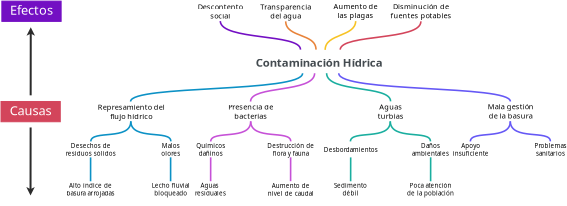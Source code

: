 <?xml version="1.0" encoding="UTF-8"?>
<dia:diagram xmlns:dia="http://www.lysator.liu.se/~alla/dia/">
  <dia:layer name="Fondo" visible="true" connectable="true" active="true">
    <dia:object type="Standard - Text" version="1" id="O0">
      <dia:attribute name="obj_pos">
        <dia:point val="40.988,20.661"/>
      </dia:attribute>
      <dia:attribute name="obj_bb">
        <dia:rectangle val="38.142,20.661;43.834,21.286"/>
      </dia:attribute>
      <dia:attribute name="text">
        <dia:composite type="text">
          <dia:attribute name="string">
            <dia:string>#Contaminación Hídrica#</dia:string>
          </dia:attribute>
          <dia:attribute name="font">
            <dia:font family="Tinos Nerd Font" style="80" name="Courier"/>
          </dia:attribute>
          <dia:attribute name="height">
            <dia:real val="0.706"/>
          </dia:attribute>
          <dia:attribute name="pos">
            <dia:point val="40.988,21.164"/>
          </dia:attribute>
          <dia:attribute name="color">
            <dia:color val="#444b50ff"/>
          </dia:attribute>
          <dia:attribute name="alignment">
            <dia:enum val="1"/>
          </dia:attribute>
        </dia:composite>
      </dia:attribute>
      <dia:attribute name="valign">
        <dia:enum val="0"/>
      </dia:attribute>
    </dia:object>
    <dia:object type="Standard - BezierLine" version="0" id="O1">
      <dia:attribute name="obj_pos">
        <dia:point val="39.993,20.416"/>
      </dia:attribute>
      <dia:attribute name="obj_bb">
        <dia:rectangle val="35.942,18.949;40.033,20.457"/>
      </dia:attribute>
      <dia:attribute name="bez_points">
        <dia:point val="39.993,20.416"/>
        <dia:point val="40.005,19.602"/>
        <dia:point val="36.022,19.971"/>
        <dia:point val="35.983,18.991"/>
      </dia:attribute>
      <dia:attribute name="corner_types">
        <dia:enum val="0"/>
        <dia:enum val="0"/>
      </dia:attribute>
      <dia:attribute name="line_color">
        <dia:color val="#730fc3ff"/>
      </dia:attribute>
      <dia:attribute name="line_width">
        <dia:real val="0.08"/>
      </dia:attribute>
    </dia:object>
    <dia:object type="Standard - BezierLine" version="0" id="O2">
      <dia:attribute name="obj_pos">
        <dia:point val="41.978,20.416"/>
      </dia:attribute>
      <dia:attribute name="obj_bb">
        <dia:rectangle val="41.935,18.963;46.053,20.459"/>
      </dia:attribute>
      <dia:attribute name="bez_points">
        <dia:point val="41.978,20.416"/>
        <dia:point val="42.029,19.614"/>
        <dia:point val="46.025,19.983"/>
        <dia:point val="46.013,19.003"/>
      </dia:attribute>
      <dia:attribute name="corner_types">
        <dia:enum val="0"/>
        <dia:enum val="0"/>
      </dia:attribute>
      <dia:attribute name="line_color">
        <dia:color val="#d3455bff"/>
      </dia:attribute>
      <dia:attribute name="line_width">
        <dia:real val="0.08"/>
      </dia:attribute>
    </dia:object>
    <dia:object type="Standard - BezierLine" version="0" id="O3">
      <dia:attribute name="obj_pos">
        <dia:point val="40.769,20.416"/>
      </dia:attribute>
      <dia:attribute name="obj_bb">
        <dia:rectangle val="39.214,18.963;40.809,20.456"/>
      </dia:attribute>
      <dia:attribute name="bez_points">
        <dia:point val="40.769,20.416"/>
        <dia:point val="40.769,19.589"/>
        <dia:point val="39.267,19.831"/>
        <dia:point val="39.254,19.003"/>
      </dia:attribute>
      <dia:attribute name="corner_types">
        <dia:enum val="0"/>
        <dia:enum val="0"/>
      </dia:attribute>
      <dia:attribute name="line_color">
        <dia:color val="#e8833aff"/>
      </dia:attribute>
      <dia:attribute name="line_width">
        <dia:real val="0.08"/>
      </dia:attribute>
    </dia:object>
    <dia:object type="Standard - Text" version="1" id="O4">
      <dia:attribute name="obj_pos">
        <dia:point val="35.983,18.011"/>
      </dia:attribute>
      <dia:attribute name="obj_bb">
        <dia:rectangle val="34.819,18.011;37.148,18.896"/>
      </dia:attribute>
      <dia:attribute name="text">
        <dia:composite type="text">
          <dia:attribute name="string">
            <dia:string>#Descontento
social#</dia:string>
          </dia:attribute>
          <dia:attribute name="font">
            <dia:font family="sans" style="0" name="Helvetica"/>
          </dia:attribute>
          <dia:attribute name="height">
            <dia:real val="0.459"/>
          </dia:attribute>
          <dia:attribute name="pos">
            <dia:point val="35.983,18.351"/>
          </dia:attribute>
          <dia:attribute name="color">
            <dia:color val="#000000ff"/>
          </dia:attribute>
          <dia:attribute name="alignment">
            <dia:enum val="1"/>
          </dia:attribute>
        </dia:composite>
      </dia:attribute>
      <dia:attribute name="valign">
        <dia:enum val="0"/>
      </dia:attribute>
    </dia:object>
    <dia:object type="Standard - BezierLine" version="0" id="O5">
      <dia:attribute name="obj_pos">
        <dia:point val="41.227,20.429"/>
      </dia:attribute>
      <dia:attribute name="obj_bb">
        <dia:rectangle val="41.187,18.949;42.796,20.469"/>
      </dia:attribute>
      <dia:attribute name="bez_points">
        <dia:point val="41.227,20.429"/>
        <dia:point val="41.227,19.602"/>
        <dia:point val="42.729,19.792"/>
        <dia:point val="42.754,18.991"/>
      </dia:attribute>
      <dia:attribute name="corner_types">
        <dia:enum val="0"/>
        <dia:enum val="0"/>
      </dia:attribute>
      <dia:attribute name="line_color">
        <dia:color val="#f7c325ff"/>
      </dia:attribute>
      <dia:attribute name="line_width">
        <dia:real val="0.08"/>
      </dia:attribute>
    </dia:object>
    <dia:object type="Standard - Text" version="1" id="O6">
      <dia:attribute name="obj_pos">
        <dia:point val="39.254,18.011"/>
      </dia:attribute>
      <dia:attribute name="obj_bb">
        <dia:rectangle val="37.976,18.011;40.533,18.896"/>
      </dia:attribute>
      <dia:attribute name="text">
        <dia:composite type="text">
          <dia:attribute name="string">
            <dia:string>#Transparencia
del agua#</dia:string>
          </dia:attribute>
          <dia:attribute name="font">
            <dia:font family="sans" style="0" name="Helvetica"/>
          </dia:attribute>
          <dia:attribute name="height">
            <dia:real val="0.459"/>
          </dia:attribute>
          <dia:attribute name="pos">
            <dia:point val="39.254,18.351"/>
          </dia:attribute>
          <dia:attribute name="color">
            <dia:color val="#000000ff"/>
          </dia:attribute>
          <dia:attribute name="alignment">
            <dia:enum val="1"/>
          </dia:attribute>
        </dia:composite>
      </dia:attribute>
      <dia:attribute name="valign">
        <dia:enum val="0"/>
      </dia:attribute>
    </dia:object>
    <dia:object type="Standard - Text" version="1" id="O7">
      <dia:attribute name="obj_pos">
        <dia:point val="42.742,17.985"/>
      </dia:attribute>
      <dia:attribute name="obj_bb">
        <dia:rectangle val="41.62,17.985;43.863,18.871"/>
      </dia:attribute>
      <dia:attribute name="text">
        <dia:composite type="text">
          <dia:attribute name="string">
            <dia:string>#Aumento de
las plagas#</dia:string>
          </dia:attribute>
          <dia:attribute name="font">
            <dia:font family="sans" style="0" name="Helvetica"/>
          </dia:attribute>
          <dia:attribute name="height">
            <dia:real val="0.459"/>
          </dia:attribute>
          <dia:attribute name="pos">
            <dia:point val="42.742,18.326"/>
          </dia:attribute>
          <dia:attribute name="color">
            <dia:color val="#000000ff"/>
          </dia:attribute>
          <dia:attribute name="alignment">
            <dia:enum val="1"/>
          </dia:attribute>
        </dia:composite>
      </dia:attribute>
      <dia:attribute name="valign">
        <dia:enum val="0"/>
      </dia:attribute>
    </dia:object>
    <dia:object type="Standard - Text" version="1" id="O8">
      <dia:attribute name="obj_pos">
        <dia:point val="46.013,17.998"/>
      </dia:attribute>
      <dia:attribute name="obj_bb">
        <dia:rectangle val="44.475,17.998;47.55,18.884"/>
      </dia:attribute>
      <dia:attribute name="text">
        <dia:composite type="text">
          <dia:attribute name="string">
            <dia:string>#Disminución de
fuentes potables#</dia:string>
          </dia:attribute>
          <dia:attribute name="font">
            <dia:font family="sans" style="0" name="Helvetica"/>
          </dia:attribute>
          <dia:attribute name="height">
            <dia:real val="0.459"/>
          </dia:attribute>
          <dia:attribute name="pos">
            <dia:point val="46.013,18.338"/>
          </dia:attribute>
          <dia:attribute name="color">
            <dia:color val="#000000ff"/>
          </dia:attribute>
          <dia:attribute name="alignment">
            <dia:enum val="1"/>
          </dia:attribute>
        </dia:composite>
      </dia:attribute>
      <dia:attribute name="valign">
        <dia:enum val="0"/>
      </dia:attribute>
    </dia:object>
    <dia:object type="Standard - BezierLine" version="0" id="O9">
      <dia:attribute name="obj_pos">
        <dia:point val="37.498,23.01"/>
      </dia:attribute>
      <dia:attribute name="obj_bb">
        <dia:rectangle val="37.457,21.558;40.742,23.05"/>
      </dia:attribute>
      <dia:attribute name="bez_points">
        <dia:point val="37.498,23.01"/>
        <dia:point val="37.499,22.193"/>
        <dia:point val="40.681,22.593"/>
        <dia:point val="40.701,21.599"/>
      </dia:attribute>
      <dia:attribute name="corner_types">
        <dia:enum val="0"/>
        <dia:enum val="0"/>
      </dia:attribute>
      <dia:attribute name="line_color">
        <dia:color val="#c651d7ff"/>
      </dia:attribute>
      <dia:attribute name="line_width">
        <dia:real val="0.08"/>
      </dia:attribute>
    </dia:object>
    <dia:object type="Standard - Text" version="1" id="O10">
      <dia:attribute name="obj_pos">
        <dia:point val="37.511,23.019"/>
      </dia:attribute>
      <dia:attribute name="obj_bb">
        <dia:rectangle val="36.343,23.019;38.679,23.904"/>
      </dia:attribute>
      <dia:attribute name="text">
        <dia:composite type="text">
          <dia:attribute name="string">
            <dia:string>#Presencia de
bacterias#</dia:string>
          </dia:attribute>
          <dia:attribute name="font">
            <dia:font family="sans" style="0" name="Helvetica"/>
          </dia:attribute>
          <dia:attribute name="height">
            <dia:real val="0.459"/>
          </dia:attribute>
          <dia:attribute name="pos">
            <dia:point val="37.511,23.359"/>
          </dia:attribute>
          <dia:attribute name="color">
            <dia:color val="#000000ff"/>
          </dia:attribute>
          <dia:attribute name="alignment">
            <dia:enum val="1"/>
          </dia:attribute>
        </dia:composite>
      </dia:attribute>
      <dia:attribute name="valign">
        <dia:enum val="0"/>
      </dia:attribute>
    </dia:object>
    <dia:object type="Standard - BezierLine" version="0" id="O11">
      <dia:attribute name="obj_pos">
        <dia:point val="35.505,25.008"/>
      </dia:attribute>
      <dia:attribute name="obj_bb">
        <dia:rectangle val="35.464,23.963;37.543,25.049"/>
      </dia:attribute>
      <dia:attribute name="bez_points">
        <dia:point val="35.505,25.008"/>
        <dia:point val="35.517,24.41"/>
        <dia:point val="37.516,24.993"/>
        <dia:point val="37.503,24.003"/>
      </dia:attribute>
      <dia:attribute name="corner_types">
        <dia:enum val="0"/>
        <dia:enum val="0"/>
      </dia:attribute>
      <dia:attribute name="line_color">
        <dia:color val="#c651d7ff"/>
      </dia:attribute>
      <dia:attribute name="line_width">
        <dia:real val="0.08"/>
      </dia:attribute>
    </dia:object>
    <dia:object type="Standard - BezierLine" version="0" id="O12">
      <dia:attribute name="obj_pos">
        <dia:point val="39.505,25.003"/>
      </dia:attribute>
      <dia:attribute name="obj_bb">
        <dia:rectangle val="37.462,23.962;39.546,25.044"/>
      </dia:attribute>
      <dia:attribute name="bez_points">
        <dia:point val="39.505,25.003"/>
        <dia:point val="39.518,24.404"/>
        <dia:point val="37.516,24.992"/>
        <dia:point val="37.503,24.003"/>
      </dia:attribute>
      <dia:attribute name="corner_types">
        <dia:enum val="0"/>
        <dia:enum val="0"/>
      </dia:attribute>
      <dia:attribute name="line_color">
        <dia:color val="#c651d7ff"/>
      </dia:attribute>
      <dia:attribute name="line_width">
        <dia:real val="0.08"/>
      </dia:attribute>
    </dia:object>
    <dia:object type="Standard - BezierLine" version="0" id="O13">
      <dia:attribute name="obj_pos">
        <dia:point val="44.498,23.001"/>
      </dia:attribute>
      <dia:attribute name="obj_bb">
        <dia:rectangle val="41.259,21.554;44.538,23.041"/>
      </dia:attribute>
      <dia:attribute name="bez_points">
        <dia:point val="44.498,23.001"/>
        <dia:point val="44.498,22.174"/>
        <dia:point val="41.304,22.595"/>
        <dia:point val="41.299,21.594"/>
      </dia:attribute>
      <dia:attribute name="corner_types">
        <dia:enum val="0"/>
        <dia:enum val="0"/>
      </dia:attribute>
      <dia:attribute name="line_color">
        <dia:color val="#1aae9fff"/>
      </dia:attribute>
      <dia:attribute name="line_width">
        <dia:real val="0.08"/>
      </dia:attribute>
    </dia:object>
    <dia:object type="Standard - Text" version="1" id="O14">
      <dia:attribute name="obj_pos">
        <dia:point val="44.501,23.019"/>
      </dia:attribute>
      <dia:attribute name="obj_bb">
        <dia:rectangle val="43.862,23.019;45.14,23.904"/>
      </dia:attribute>
      <dia:attribute name="text">
        <dia:composite type="text">
          <dia:attribute name="string">
            <dia:string>#Aguas
turbias#</dia:string>
          </dia:attribute>
          <dia:attribute name="font">
            <dia:font family="sans" style="0" name="Helvetica"/>
          </dia:attribute>
          <dia:attribute name="height">
            <dia:real val="0.459"/>
          </dia:attribute>
          <dia:attribute name="pos">
            <dia:point val="44.501,23.359"/>
          </dia:attribute>
          <dia:attribute name="color">
            <dia:color val="#000000ff"/>
          </dia:attribute>
          <dia:attribute name="alignment">
            <dia:enum val="1"/>
          </dia:attribute>
        </dia:composite>
      </dia:attribute>
      <dia:attribute name="valign">
        <dia:enum val="0"/>
      </dia:attribute>
    </dia:object>
    <dia:object type="Standard - BezierLine" version="0" id="O15">
      <dia:attribute name="obj_pos">
        <dia:point val="42.49,25.006"/>
      </dia:attribute>
      <dia:attribute name="obj_bb">
        <dia:rectangle val="42.449,23.964;44.523,25.047"/>
      </dia:attribute>
      <dia:attribute name="bez_points">
        <dia:point val="42.49,25.006"/>
        <dia:point val="42.502,24.408"/>
        <dia:point val="44.496,24.994"/>
        <dia:point val="44.483,24.004"/>
      </dia:attribute>
      <dia:attribute name="corner_types">
        <dia:enum val="0"/>
        <dia:enum val="0"/>
      </dia:attribute>
      <dia:attribute name="line_color">
        <dia:color val="#1aae9fff"/>
      </dia:attribute>
      <dia:attribute name="line_width">
        <dia:real val="0.08"/>
      </dia:attribute>
    </dia:object>
    <dia:object type="Standard - BezierLine" version="0" id="O16">
      <dia:attribute name="obj_pos">
        <dia:point val="46.49,25.003"/>
      </dia:attribute>
      <dia:attribute name="obj_bb">
        <dia:rectangle val="44.443,23.963;46.531,25.044"/>
      </dia:attribute>
      <dia:attribute name="bez_points">
        <dia:point val="46.49,25.003"/>
        <dia:point val="46.503,24.405"/>
        <dia:point val="44.496,24.992"/>
        <dia:point val="44.483,24.003"/>
      </dia:attribute>
      <dia:attribute name="corner_types">
        <dia:enum val="0"/>
        <dia:enum val="0"/>
      </dia:attribute>
      <dia:attribute name="line_color">
        <dia:color val="#1aae9fff"/>
      </dia:attribute>
      <dia:attribute name="line_width">
        <dia:real val="0.08"/>
      </dia:attribute>
    </dia:object>
    <dia:object type="Standard - BezierLine" version="0" id="O17">
      <dia:attribute name="obj_pos">
        <dia:point val="31.499,23.01"/>
      </dia:attribute>
      <dia:attribute name="obj_bb">
        <dia:rectangle val="31.459,21.559;40.138,23.05"/>
      </dia:attribute>
      <dia:attribute name="bez_points">
        <dia:point val="31.499,23.01"/>
        <dia:point val="31.499,22.17"/>
        <dia:point val="40.098,22.579"/>
        <dia:point val="40.098,21.599"/>
      </dia:attribute>
      <dia:attribute name="corner_types">
        <dia:enum val="0"/>
        <dia:enum val="0"/>
      </dia:attribute>
      <dia:attribute name="line_color">
        <dia:color val="#0c91c5ff"/>
      </dia:attribute>
      <dia:attribute name="line_width">
        <dia:real val="0.08"/>
      </dia:attribute>
    </dia:object>
    <dia:object type="Standard - BezierLine" version="0" id="O18">
      <dia:attribute name="obj_pos">
        <dia:point val="50.487,23.008"/>
      </dia:attribute>
      <dia:attribute name="obj_bb">
        <dia:rectangle val="41.867,21.559;50.527,23.048"/>
      </dia:attribute>
      <dia:attribute name="bez_points">
        <dia:point val="50.487,23.008"/>
        <dia:point val="50.487,22.168"/>
        <dia:point val="41.907,22.579"/>
        <dia:point val="41.907,21.599"/>
      </dia:attribute>
      <dia:attribute name="corner_types">
        <dia:enum val="0"/>
        <dia:enum val="0"/>
      </dia:attribute>
      <dia:attribute name="line_color">
        <dia:color val="#6558f5ff"/>
      </dia:attribute>
      <dia:attribute name="line_width">
        <dia:real val="0.08"/>
      </dia:attribute>
    </dia:object>
    <dia:object type="Standard - Text" version="1" id="O19">
      <dia:attribute name="obj_pos">
        <dia:point val="31.529,23.033"/>
      </dia:attribute>
      <dia:attribute name="obj_bb">
        <dia:rectangle val="29.807,23.033;33.252,23.919"/>
      </dia:attribute>
      <dia:attribute name="text">
        <dia:composite type="text">
          <dia:attribute name="string">
            <dia:string>#Represamiento del
flujo hídrico#</dia:string>
          </dia:attribute>
          <dia:attribute name="font">
            <dia:font family="sans" style="0" name="Helvetica"/>
          </dia:attribute>
          <dia:attribute name="height">
            <dia:real val="0.459"/>
          </dia:attribute>
          <dia:attribute name="pos">
            <dia:point val="31.529,23.374"/>
          </dia:attribute>
          <dia:attribute name="color">
            <dia:color val="#000000ff"/>
          </dia:attribute>
          <dia:attribute name="alignment">
            <dia:enum val="1"/>
          </dia:attribute>
        </dia:composite>
      </dia:attribute>
      <dia:attribute name="valign">
        <dia:enum val="0"/>
      </dia:attribute>
    </dia:object>
    <dia:object type="Standard - Text" version="1" id="O20">
      <dia:attribute name="obj_pos">
        <dia:point val="50.503,23.005"/>
      </dia:attribute>
      <dia:attribute name="obj_bb">
        <dia:rectangle val="49.334,23.005;51.672,23.891"/>
      </dia:attribute>
      <dia:attribute name="text">
        <dia:composite type="text">
          <dia:attribute name="string">
            <dia:string>#Mala gestión
de la basura#</dia:string>
          </dia:attribute>
          <dia:attribute name="font">
            <dia:font family="sans" style="0" name="Helvetica"/>
          </dia:attribute>
          <dia:attribute name="height">
            <dia:real val="0.459"/>
          </dia:attribute>
          <dia:attribute name="pos">
            <dia:point val="50.503,23.346"/>
          </dia:attribute>
          <dia:attribute name="color">
            <dia:color val="#000000ff"/>
          </dia:attribute>
          <dia:attribute name="alignment">
            <dia:enum val="1"/>
          </dia:attribute>
        </dia:composite>
      </dia:attribute>
      <dia:attribute name="valign">
        <dia:enum val="0"/>
      </dia:attribute>
    </dia:object>
    <dia:object type="Standard - BezierLine" version="0" id="O21">
      <dia:attribute name="obj_pos">
        <dia:point val="29.51,25.006"/>
      </dia:attribute>
      <dia:attribute name="obj_bb">
        <dia:rectangle val="29.469,23.961;31.548,25.047"/>
      </dia:attribute>
      <dia:attribute name="bez_points">
        <dia:point val="29.51,25.006"/>
        <dia:point val="29.522,24.408"/>
        <dia:point val="31.521,24.991"/>
        <dia:point val="31.508,24.002"/>
      </dia:attribute>
      <dia:attribute name="corner_types">
        <dia:enum val="0"/>
        <dia:enum val="0"/>
      </dia:attribute>
      <dia:attribute name="line_color">
        <dia:color val="#0c91c5ff"/>
      </dia:attribute>
      <dia:attribute name="line_width">
        <dia:real val="0.08"/>
      </dia:attribute>
    </dia:object>
    <dia:object type="Standard - BezierLine" version="0" id="O22">
      <dia:attribute name="obj_pos">
        <dia:point val="33.51,25.001"/>
      </dia:attribute>
      <dia:attribute name="obj_bb">
        <dia:rectangle val="31.468,23.96;33.551,25.041"/>
      </dia:attribute>
      <dia:attribute name="bez_points">
        <dia:point val="33.51,25.001"/>
        <dia:point val="33.523,24.403"/>
        <dia:point val="31.521,24.99"/>
        <dia:point val="31.508,24.0"/>
      </dia:attribute>
      <dia:attribute name="corner_types">
        <dia:enum val="0"/>
        <dia:enum val="0"/>
      </dia:attribute>
      <dia:attribute name="line_color">
        <dia:color val="#0c91c5ff"/>
      </dia:attribute>
      <dia:attribute name="line_width">
        <dia:real val="0.08"/>
      </dia:attribute>
    </dia:object>
    <dia:object type="Standard - BezierLine" version="0" id="O23">
      <dia:attribute name="obj_pos">
        <dia:point val="48.486,25.006"/>
      </dia:attribute>
      <dia:attribute name="obj_bb">
        <dia:rectangle val="48.445,23.962;50.525,25.047"/>
      </dia:attribute>
      <dia:attribute name="bez_points">
        <dia:point val="48.486,25.006"/>
        <dia:point val="48.499,24.408"/>
        <dia:point val="50.497,24.992"/>
        <dia:point val="50.484,24.002"/>
      </dia:attribute>
      <dia:attribute name="corner_types">
        <dia:enum val="0"/>
        <dia:enum val="0"/>
      </dia:attribute>
      <dia:attribute name="line_color">
        <dia:color val="#6558f5ff"/>
      </dia:attribute>
      <dia:attribute name="line_width">
        <dia:real val="0.08"/>
      </dia:attribute>
    </dia:object>
    <dia:object type="Standard - BezierLine" version="0" id="O24">
      <dia:attribute name="obj_pos">
        <dia:point val="52.486,25.001"/>
      </dia:attribute>
      <dia:attribute name="obj_bb">
        <dia:rectangle val="50.444,23.961;52.527,25.042"/>
      </dia:attribute>
      <dia:attribute name="bez_points">
        <dia:point val="52.486,25.001"/>
        <dia:point val="52.499,24.403"/>
        <dia:point val="50.497,24.991"/>
        <dia:point val="50.484,24.001"/>
      </dia:attribute>
      <dia:attribute name="corner_types">
        <dia:enum val="0"/>
        <dia:enum val="0"/>
      </dia:attribute>
      <dia:attribute name="line_color">
        <dia:color val="#6558f5ff"/>
      </dia:attribute>
      <dia:attribute name="line_width">
        <dia:real val="0.08"/>
      </dia:attribute>
    </dia:object>
    <dia:object type="Standard - Text" version="1" id="O25">
      <dia:attribute name="obj_pos">
        <dia:point val="29.503,24.999"/>
      </dia:attribute>
      <dia:attribute name="obj_bb">
        <dia:rectangle val="28.265,24.999;30.742,25.749"/>
      </dia:attribute>
      <dia:attribute name="text">
        <dia:composite type="text">
          <dia:attribute name="string">
            <dia:string>#Desechos de
residuos sólidos#</dia:string>
          </dia:attribute>
          <dia:attribute name="font">
            <dia:font family="sans" style="0" name="Helvetica"/>
          </dia:attribute>
          <dia:attribute name="height">
            <dia:real val="0.388"/>
          </dia:attribute>
          <dia:attribute name="pos">
            <dia:point val="29.503,25.288"/>
          </dia:attribute>
          <dia:attribute name="color">
            <dia:color val="#000000ff"/>
          </dia:attribute>
          <dia:attribute name="alignment">
            <dia:enum val="1"/>
          </dia:attribute>
        </dia:composite>
      </dia:attribute>
      <dia:attribute name="valign">
        <dia:enum val="0"/>
      </dia:attribute>
    </dia:object>
    <dia:object type="Standard - Text" version="1" id="O26">
      <dia:attribute name="obj_pos">
        <dia:point val="33.502,24.999"/>
      </dia:attribute>
      <dia:attribute name="obj_bb">
        <dia:rectangle val="33.032,24.999;33.972,25.749"/>
      </dia:attribute>
      <dia:attribute name="text">
        <dia:composite type="text">
          <dia:attribute name="string">
            <dia:string>#Malos
olores#</dia:string>
          </dia:attribute>
          <dia:attribute name="font">
            <dia:font family="sans" style="0" name="Helvetica"/>
          </dia:attribute>
          <dia:attribute name="height">
            <dia:real val="0.388"/>
          </dia:attribute>
          <dia:attribute name="pos">
            <dia:point val="33.502,25.288"/>
          </dia:attribute>
          <dia:attribute name="color">
            <dia:color val="#000000ff"/>
          </dia:attribute>
          <dia:attribute name="alignment">
            <dia:enum val="1"/>
          </dia:attribute>
        </dia:composite>
      </dia:attribute>
      <dia:attribute name="valign">
        <dia:enum val="0"/>
      </dia:attribute>
    </dia:object>
    <dia:object type="Standard - Text" version="1" id="O27">
      <dia:attribute name="obj_pos">
        <dia:point val="35.502,24.999"/>
      </dia:attribute>
      <dia:attribute name="obj_bb">
        <dia:rectangle val="34.783,24.999;36.221,25.748"/>
      </dia:attribute>
      <dia:attribute name="text">
        <dia:composite type="text">
          <dia:attribute name="string">
            <dia:string>#Químicos
dañinos#</dia:string>
          </dia:attribute>
          <dia:attribute name="font">
            <dia:font family="sans" style="0" name="Helvetica"/>
          </dia:attribute>
          <dia:attribute name="height">
            <dia:real val="0.388"/>
          </dia:attribute>
          <dia:attribute name="pos">
            <dia:point val="35.502,25.287"/>
          </dia:attribute>
          <dia:attribute name="color">
            <dia:color val="#000000ff"/>
          </dia:attribute>
          <dia:attribute name="alignment">
            <dia:enum val="1"/>
          </dia:attribute>
        </dia:composite>
      </dia:attribute>
      <dia:attribute name="valign">
        <dia:enum val="0"/>
      </dia:attribute>
    </dia:object>
    <dia:object type="Standard - Text" version="1" id="O28">
      <dia:attribute name="obj_pos">
        <dia:point val="39.505,24.999"/>
      </dia:attribute>
      <dia:attribute name="obj_bb">
        <dia:rectangle val="38.336,24.999;40.675,25.748"/>
      </dia:attribute>
      <dia:attribute name="text">
        <dia:composite type="text">
          <dia:attribute name="string">
            <dia:string>#Destrucción de
flora y fauna#</dia:string>
          </dia:attribute>
          <dia:attribute name="font">
            <dia:font family="sans" style="0" name="Helvetica"/>
          </dia:attribute>
          <dia:attribute name="height">
            <dia:real val="0.388"/>
          </dia:attribute>
          <dia:attribute name="pos">
            <dia:point val="39.505,25.287"/>
          </dia:attribute>
          <dia:attribute name="color">
            <dia:color val="#000000ff"/>
          </dia:attribute>
          <dia:attribute name="alignment">
            <dia:enum val="1"/>
          </dia:attribute>
        </dia:composite>
      </dia:attribute>
      <dia:attribute name="valign">
        <dia:enum val="0"/>
      </dia:attribute>
    </dia:object>
    <dia:object type="Standard - Text" version="1" id="O29">
      <dia:attribute name="obj_pos">
        <dia:point val="42.506,25.207"/>
      </dia:attribute>
      <dia:attribute name="obj_bb">
        <dia:rectangle val="41.137,25.207;43.875,25.568"/>
      </dia:attribute>
      <dia:attribute name="text">
        <dia:composite type="text">
          <dia:attribute name="string">
            <dia:string>#Desbordamientos#</dia:string>
          </dia:attribute>
          <dia:attribute name="font">
            <dia:font family="sans" style="0" name="Helvetica"/>
          </dia:attribute>
          <dia:attribute name="height">
            <dia:real val="0.388"/>
          </dia:attribute>
          <dia:attribute name="pos">
            <dia:point val="42.506,25.495"/>
          </dia:attribute>
          <dia:attribute name="color">
            <dia:color val="#000000ff"/>
          </dia:attribute>
          <dia:attribute name="alignment">
            <dia:enum val="1"/>
          </dia:attribute>
        </dia:composite>
      </dia:attribute>
      <dia:attribute name="valign">
        <dia:enum val="0"/>
      </dia:attribute>
    </dia:object>
    <dia:object type="Standard - Text" version="1" id="O30">
      <dia:attribute name="obj_pos">
        <dia:point val="46.498,25"/>
      </dia:attribute>
      <dia:attribute name="obj_bb">
        <dia:rectangle val="45.54,25;47.455,25.749"/>
      </dia:attribute>
      <dia:attribute name="text">
        <dia:composite type="text">
          <dia:attribute name="string">
            <dia:string>#Daños
ambientales#</dia:string>
          </dia:attribute>
          <dia:attribute name="font">
            <dia:font family="sans" style="0" name="Helvetica"/>
          </dia:attribute>
          <dia:attribute name="height">
            <dia:real val="0.388"/>
          </dia:attribute>
          <dia:attribute name="pos">
            <dia:point val="46.498,25.288"/>
          </dia:attribute>
          <dia:attribute name="color">
            <dia:color val="#000000ff"/>
          </dia:attribute>
          <dia:attribute name="alignment">
            <dia:enum val="1"/>
          </dia:attribute>
        </dia:composite>
      </dia:attribute>
      <dia:attribute name="valign">
        <dia:enum val="0"/>
      </dia:attribute>
    </dia:object>
    <dia:object type="Standard - Text" version="1" id="O31">
      <dia:attribute name="obj_pos">
        <dia:point val="48.502,25.001"/>
      </dia:attribute>
      <dia:attribute name="obj_bb">
        <dia:rectangle val="47.605,25.001;49.4,25.75"/>
      </dia:attribute>
      <dia:attribute name="text">
        <dia:composite type="text">
          <dia:attribute name="string">
            <dia:string>#Apoyo
insuficiente#</dia:string>
          </dia:attribute>
          <dia:attribute name="font">
            <dia:font family="sans" style="0" name="Helvetica"/>
          </dia:attribute>
          <dia:attribute name="height">
            <dia:real val="0.388"/>
          </dia:attribute>
          <dia:attribute name="pos">
            <dia:point val="48.502,25.289"/>
          </dia:attribute>
          <dia:attribute name="color">
            <dia:color val="#000000ff"/>
          </dia:attribute>
          <dia:attribute name="alignment">
            <dia:enum val="1"/>
          </dia:attribute>
        </dia:composite>
      </dia:attribute>
      <dia:attribute name="valign">
        <dia:enum val="0"/>
      </dia:attribute>
    </dia:object>
    <dia:object type="Standard - Text" version="1" id="O32">
      <dia:attribute name="obj_pos">
        <dia:point val="52.499,24.997"/>
      </dia:attribute>
      <dia:attribute name="obj_bb">
        <dia:rectangle val="51.689,24.997;53.31,25.746"/>
      </dia:attribute>
      <dia:attribute name="text">
        <dia:composite type="text">
          <dia:attribute name="string">
            <dia:string>#Problemas
sanitarios#</dia:string>
          </dia:attribute>
          <dia:attribute name="font">
            <dia:font family="sans" style="0" name="Helvetica"/>
          </dia:attribute>
          <dia:attribute name="height">
            <dia:real val="0.388"/>
          </dia:attribute>
          <dia:attribute name="pos">
            <dia:point val="52.499,25.285"/>
          </dia:attribute>
          <dia:attribute name="color">
            <dia:color val="#000000ff"/>
          </dia:attribute>
          <dia:attribute name="alignment">
            <dia:enum val="1"/>
          </dia:attribute>
        </dia:composite>
      </dia:attribute>
      <dia:attribute name="valign">
        <dia:enum val="0"/>
      </dia:attribute>
    </dia:object>
    <dia:object type="Standard - Line" version="0" id="O33">
      <dia:attribute name="obj_pos">
        <dia:point val="29.499,25.804"/>
      </dia:attribute>
      <dia:attribute name="obj_bb">
        <dia:rectangle val="29.458,25.764;29.54,27.039"/>
      </dia:attribute>
      <dia:attribute name="conn_endpoints">
        <dia:point val="29.499,25.804"/>
        <dia:point val="29.498,26.998"/>
      </dia:attribute>
      <dia:attribute name="numcp">
        <dia:int val="1"/>
      </dia:attribute>
      <dia:attribute name="line_color">
        <dia:color val="#0c91c5ff"/>
      </dia:attribute>
      <dia:attribute name="line_width">
        <dia:real val="0.08"/>
      </dia:attribute>
    </dia:object>
    <dia:object type="Standard - Line" version="0" id="O34">
      <dia:attribute name="obj_pos">
        <dia:point val="33.5,25.802"/>
      </dia:attribute>
      <dia:attribute name="obj_bb">
        <dia:rectangle val="33.459,25.762;33.54,27.037"/>
      </dia:attribute>
      <dia:attribute name="conn_endpoints">
        <dia:point val="33.5,25.802"/>
        <dia:point val="33.499,26.997"/>
      </dia:attribute>
      <dia:attribute name="numcp">
        <dia:int val="1"/>
      </dia:attribute>
      <dia:attribute name="line_color">
        <dia:color val="#0c91c5ff"/>
      </dia:attribute>
      <dia:attribute name="line_width">
        <dia:real val="0.08"/>
      </dia:attribute>
    </dia:object>
    <dia:object type="Standard - Line" version="0" id="O35">
      <dia:attribute name="obj_pos">
        <dia:point val="35.503,25.8"/>
      </dia:attribute>
      <dia:attribute name="obj_bb">
        <dia:rectangle val="35.461,25.76;35.543,27.035"/>
      </dia:attribute>
      <dia:attribute name="conn_endpoints">
        <dia:point val="35.503,25.8"/>
        <dia:point val="35.501,26.995"/>
      </dia:attribute>
      <dia:attribute name="numcp">
        <dia:int val="1"/>
      </dia:attribute>
      <dia:attribute name="line_color">
        <dia:color val="#c651d7ff"/>
      </dia:attribute>
      <dia:attribute name="line_width">
        <dia:real val="0.08"/>
      </dia:attribute>
    </dia:object>
    <dia:object type="Standard - Line" version="0" id="O36">
      <dia:attribute name="obj_pos">
        <dia:point val="39.501,25.8"/>
      </dia:attribute>
      <dia:attribute name="obj_bb">
        <dia:rectangle val="39.459,25.76;39.541,27.035"/>
      </dia:attribute>
      <dia:attribute name="conn_endpoints">
        <dia:point val="39.501,25.8"/>
        <dia:point val="39.499,26.995"/>
      </dia:attribute>
      <dia:attribute name="numcp">
        <dia:int val="1"/>
      </dia:attribute>
      <dia:attribute name="line_color">
        <dia:color val="#c651d7ff"/>
      </dia:attribute>
      <dia:attribute name="line_width">
        <dia:real val="0.08"/>
      </dia:attribute>
    </dia:object>
    <dia:object type="Standard - Line" version="0" id="O37">
      <dia:attribute name="obj_pos">
        <dia:point val="42.503,25.805"/>
      </dia:attribute>
      <dia:attribute name="obj_bb">
        <dia:rectangle val="42.461,25.765;42.543,27.04"/>
      </dia:attribute>
      <dia:attribute name="conn_endpoints">
        <dia:point val="42.503,25.805"/>
        <dia:point val="42.501,26.999"/>
      </dia:attribute>
      <dia:attribute name="numcp">
        <dia:int val="1"/>
      </dia:attribute>
      <dia:attribute name="line_color">
        <dia:color val="#1aae9fff"/>
      </dia:attribute>
      <dia:attribute name="line_width">
        <dia:real val="0.08"/>
      </dia:attribute>
    </dia:object>
    <dia:object type="Standard - Line" version="0" id="O38">
      <dia:attribute name="obj_pos">
        <dia:point val="46.502,25.802"/>
      </dia:attribute>
      <dia:attribute name="obj_bb">
        <dia:rectangle val="46.46,25.762;46.542,27.037"/>
      </dia:attribute>
      <dia:attribute name="conn_endpoints">
        <dia:point val="46.502,25.802"/>
        <dia:point val="46.5,26.997"/>
      </dia:attribute>
      <dia:attribute name="numcp">
        <dia:int val="1"/>
      </dia:attribute>
      <dia:attribute name="line_color">
        <dia:color val="#1aae9fff"/>
      </dia:attribute>
      <dia:attribute name="line_width">
        <dia:real val="0.08"/>
      </dia:attribute>
    </dia:object>
    <dia:object type="Standard - Text" version="1" id="O39">
      <dia:attribute name="obj_pos">
        <dia:point val="29.498,26.995"/>
      </dia:attribute>
      <dia:attribute name="obj_bb">
        <dia:rectangle val="28.192,26.995;30.803,27.744"/>
      </dia:attribute>
      <dia:attribute name="text">
        <dia:composite type="text">
          <dia:attribute name="string">
            <dia:string>#Alto índice de
basura arrojadas#</dia:string>
          </dia:attribute>
          <dia:attribute name="font">
            <dia:font family="sans" style="0" name="Helvetica"/>
          </dia:attribute>
          <dia:attribute name="height">
            <dia:real val="0.388"/>
          </dia:attribute>
          <dia:attribute name="pos">
            <dia:point val="29.498,27.283"/>
          </dia:attribute>
          <dia:attribute name="color">
            <dia:color val="#000000ff"/>
          </dia:attribute>
          <dia:attribute name="alignment">
            <dia:enum val="1"/>
          </dia:attribute>
        </dia:composite>
      </dia:attribute>
      <dia:attribute name="valign">
        <dia:enum val="0"/>
      </dia:attribute>
    </dia:object>
    <dia:object type="Standard - Text" version="1" id="O40">
      <dia:attribute name="obj_pos">
        <dia:point val="33.5,26.992"/>
      </dia:attribute>
      <dia:attribute name="obj_bb">
        <dia:rectangle val="32.523,26.992;34.476,28.13"/>
      </dia:attribute>
      <dia:attribute name="text">
        <dia:composite type="text">
          <dia:attribute name="string">
            <dia:string>#Lecho fluvial
bloqueado
#</dia:string>
          </dia:attribute>
          <dia:attribute name="font">
            <dia:font family="sans" style="0" name="Helvetica"/>
          </dia:attribute>
          <dia:attribute name="height">
            <dia:real val="0.388"/>
          </dia:attribute>
          <dia:attribute name="pos">
            <dia:point val="33.5,27.28"/>
          </dia:attribute>
          <dia:attribute name="color">
            <dia:color val="#000000ff"/>
          </dia:attribute>
          <dia:attribute name="alignment">
            <dia:enum val="1"/>
          </dia:attribute>
        </dia:composite>
      </dia:attribute>
      <dia:attribute name="valign">
        <dia:enum val="0"/>
      </dia:attribute>
    </dia:object>
    <dia:object type="Standard - Text" version="1" id="O41">
      <dia:attribute name="obj_pos">
        <dia:point val="35.499,26.993"/>
      </dia:attribute>
      <dia:attribute name="obj_bb">
        <dia:rectangle val="34.708,26.993;36.299,27.77"/>
      </dia:attribute>
      <dia:attribute name="text">
        <dia:composite type="text">
          <dia:attribute name="string">
            <dia:string>#Aguas 
residuales#</dia:string>
          </dia:attribute>
          <dia:attribute name="font">
            <dia:font family="sans" style="0" name="Helvetica"/>
          </dia:attribute>
          <dia:attribute name="height">
            <dia:real val="0.388"/>
          </dia:attribute>
          <dia:attribute name="pos">
            <dia:point val="35.499,27.29"/>
          </dia:attribute>
          <dia:attribute name="color">
            <dia:color val="#000000ff"/>
          </dia:attribute>
          <dia:attribute name="alignment">
            <dia:enum val="1"/>
          </dia:attribute>
        </dia:composite>
      </dia:attribute>
      <dia:attribute name="valign">
        <dia:enum val="0"/>
      </dia:attribute>
    </dia:object>
    <dia:object type="Standard - Text" version="1" id="O42">
      <dia:attribute name="obj_pos">
        <dia:point val="39.5,26.997"/>
      </dia:attribute>
      <dia:attribute name="obj_bb">
        <dia:rectangle val="38.32,26.997;40.68,27.746"/>
      </dia:attribute>
      <dia:attribute name="text">
        <dia:composite type="text">
          <dia:attribute name="string">
            <dia:string>#Aumento de
nivel de caudal#</dia:string>
          </dia:attribute>
          <dia:attribute name="font">
            <dia:font family="sans" style="0" name="Helvetica"/>
          </dia:attribute>
          <dia:attribute name="height">
            <dia:real val="0.388"/>
          </dia:attribute>
          <dia:attribute name="pos">
            <dia:point val="39.5,27.285"/>
          </dia:attribute>
          <dia:attribute name="color">
            <dia:color val="#000000ff"/>
          </dia:attribute>
          <dia:attribute name="alignment">
            <dia:enum val="1"/>
          </dia:attribute>
        </dia:composite>
      </dia:attribute>
      <dia:attribute name="valign">
        <dia:enum val="0"/>
      </dia:attribute>
    </dia:object>
    <dia:object type="Standard - Text" version="1" id="O43">
      <dia:attribute name="obj_pos">
        <dia:point val="42.499,26.995"/>
      </dia:attribute>
      <dia:attribute name="obj_bb">
        <dia:rectangle val="41.663,26.995;43.336,27.744"/>
      </dia:attribute>
      <dia:attribute name="text">
        <dia:composite type="text">
          <dia:attribute name="string">
            <dia:string>#Sedimento
débil#</dia:string>
          </dia:attribute>
          <dia:attribute name="font">
            <dia:font family="sans" style="0" name="Helvetica"/>
          </dia:attribute>
          <dia:attribute name="height">
            <dia:real val="0.388"/>
          </dia:attribute>
          <dia:attribute name="pos">
            <dia:point val="42.499,27.283"/>
          </dia:attribute>
          <dia:attribute name="color">
            <dia:color val="#000000ff"/>
          </dia:attribute>
          <dia:attribute name="alignment">
            <dia:enum val="1"/>
          </dia:attribute>
        </dia:composite>
      </dia:attribute>
      <dia:attribute name="valign">
        <dia:enum val="0"/>
      </dia:attribute>
    </dia:object>
    <dia:object type="Standard - Text" version="1" id="O44">
      <dia:attribute name="obj_pos">
        <dia:point val="46.499,26.994"/>
      </dia:attribute>
      <dia:attribute name="obj_bb">
        <dia:rectangle val="45.316,26.994;47.682,27.743"/>
      </dia:attribute>
      <dia:attribute name="text">
        <dia:composite type="text">
          <dia:attribute name="string">
            <dia:string>#Poca atención
de la población#</dia:string>
          </dia:attribute>
          <dia:attribute name="font">
            <dia:font family="sans" style="0" name="Helvetica"/>
          </dia:attribute>
          <dia:attribute name="height">
            <dia:real val="0.388"/>
          </dia:attribute>
          <dia:attribute name="pos">
            <dia:point val="46.499,27.282"/>
          </dia:attribute>
          <dia:attribute name="color">
            <dia:color val="#000000ff"/>
          </dia:attribute>
          <dia:attribute name="alignment">
            <dia:enum val="1"/>
          </dia:attribute>
        </dia:composite>
      </dia:attribute>
      <dia:attribute name="valign">
        <dia:enum val="0"/>
      </dia:attribute>
    </dia:object>
    <dia:object type="Standard - Box" version="0" id="O45">
      <dia:attribute name="obj_pos">
        <dia:point val="25.062,17.991"/>
      </dia:attribute>
      <dia:attribute name="obj_bb">
        <dia:rectangle val="25.062,17.991;28.025,19.005"/>
      </dia:attribute>
      <dia:attribute name="elem_corner">
        <dia:point val="25.062,17.991"/>
      </dia:attribute>
      <dia:attribute name="elem_width">
        <dia:real val="2.963"/>
      </dia:attribute>
      <dia:attribute name="elem_height">
        <dia:real val="1.013"/>
      </dia:attribute>
      <dia:attribute name="border_width">
        <dia:real val="1.175e-38"/>
      </dia:attribute>
      <dia:attribute name="border_color">
        <dia:color val="#730fc3ff"/>
      </dia:attribute>
      <dia:attribute name="inner_color">
        <dia:color val="#730fc3ff"/>
      </dia:attribute>
      <dia:attribute name="show_background">
        <dia:boolean val="true"/>
      </dia:attribute>
    </dia:object>
    <dia:object type="Standard - Text" version="1" id="O46">
      <dia:attribute name="obj_pos">
        <dia:point val="26.544,17.991"/>
      </dia:attribute>
      <dia:attribute name="obj_bb">
        <dia:rectangle val="25.584,17.991;27.503,18.7"/>
      </dia:attribute>
      <dia:attribute name="text">
        <dia:composite type="text">
          <dia:attribute name="string">
            <dia:string>#Efectos#</dia:string>
          </dia:attribute>
          <dia:attribute name="font">
            <dia:font family="Tinos Nerd Font" style="0" name="Courier"/>
          </dia:attribute>
          <dia:attribute name="height">
            <dia:real val="0.8"/>
          </dia:attribute>
          <dia:attribute name="pos">
            <dia:point val="26.544,18.562"/>
          </dia:attribute>
          <dia:attribute name="color">
            <dia:color val="#ffffffff"/>
          </dia:attribute>
          <dia:attribute name="alignment">
            <dia:enum val="1"/>
          </dia:attribute>
        </dia:composite>
      </dia:attribute>
      <dia:attribute name="valign">
        <dia:enum val="0"/>
      </dia:attribute>
      <dia:connections>
        <dia:connection handle="0" to="O45" connection="1"/>
      </dia:connections>
    </dia:object>
    <dia:object type="Standard - Line" version="0" id="O47">
      <dia:attribute name="obj_pos">
        <dia:point val="26.507,19.299"/>
      </dia:attribute>
      <dia:attribute name="obj_bb">
        <dia:rectangle val="26.294,19.249;26.718,22.751"/>
      </dia:attribute>
      <dia:attribute name="conn_endpoints">
        <dia:point val="26.507,19.299"/>
        <dia:point val="26.502,22.701"/>
      </dia:attribute>
      <dia:attribute name="numcp">
        <dia:int val="1"/>
      </dia:attribute>
      <dia:attribute name="line_color">
        <dia:color val="#2b2b2bff"/>
      </dia:attribute>
      <dia:attribute name="start_arrow">
        <dia:enum val="22"/>
      </dia:attribute>
      <dia:attribute name="start_arrow_length">
        <dia:real val="0.2"/>
      </dia:attribute>
      <dia:attribute name="start_arrow_width">
        <dia:real val="0.2"/>
      </dia:attribute>
    </dia:object>
    <dia:object type="Standard - Box" version="0" id="O48">
      <dia:attribute name="obj_pos">
        <dia:point val="25.019,23.009"/>
      </dia:attribute>
      <dia:attribute name="obj_bb">
        <dia:rectangle val="25.019,23.009;27.982,24.022"/>
      </dia:attribute>
      <dia:attribute name="elem_corner">
        <dia:point val="25.019,23.009"/>
      </dia:attribute>
      <dia:attribute name="elem_width">
        <dia:real val="2.963"/>
      </dia:attribute>
      <dia:attribute name="elem_height">
        <dia:real val="1.013"/>
      </dia:attribute>
      <dia:attribute name="border_width">
        <dia:real val="1.175e-38"/>
      </dia:attribute>
      <dia:attribute name="border_color">
        <dia:color val="#d3455bff"/>
      </dia:attribute>
      <dia:attribute name="inner_color">
        <dia:color val="#d3455bff"/>
      </dia:attribute>
      <dia:attribute name="show_background">
        <dia:boolean val="true"/>
      </dia:attribute>
    </dia:object>
    <dia:object type="Standard - Text" version="1" id="O49">
      <dia:attribute name="obj_pos">
        <dia:point val="26.5,23.009"/>
      </dia:attribute>
      <dia:attribute name="obj_bb">
        <dia:rectangle val="25.594,23.009;27.407,23.718"/>
      </dia:attribute>
      <dia:attribute name="text">
        <dia:composite type="text">
          <dia:attribute name="string">
            <dia:string>#Causas#</dia:string>
          </dia:attribute>
          <dia:attribute name="font">
            <dia:font family="Tinos Nerd Font" style="0" name="Courier"/>
          </dia:attribute>
          <dia:attribute name="height">
            <dia:real val="0.8"/>
          </dia:attribute>
          <dia:attribute name="pos">
            <dia:point val="26.5,23.579"/>
          </dia:attribute>
          <dia:attribute name="color">
            <dia:color val="#ffffffff"/>
          </dia:attribute>
          <dia:attribute name="alignment">
            <dia:enum val="1"/>
          </dia:attribute>
        </dia:composite>
      </dia:attribute>
      <dia:attribute name="valign">
        <dia:enum val="0"/>
      </dia:attribute>
      <dia:connections>
        <dia:connection handle="0" to="O48" connection="1"/>
      </dia:connections>
    </dia:object>
    <dia:object type="Standard - Line" version="0" id="O50">
      <dia:attribute name="obj_pos">
        <dia:point val="26.5,24.307"/>
      </dia:attribute>
      <dia:attribute name="obj_bb">
        <dia:rectangle val="26.284,24.257;26.708,27.759"/>
      </dia:attribute>
      <dia:attribute name="conn_endpoints">
        <dia:point val="26.5,24.307"/>
        <dia:point val="26.495,27.709"/>
      </dia:attribute>
      <dia:attribute name="numcp">
        <dia:int val="1"/>
      </dia:attribute>
      <dia:attribute name="line_color">
        <dia:color val="#2b2b2bff"/>
      </dia:attribute>
      <dia:attribute name="end_arrow">
        <dia:enum val="22"/>
      </dia:attribute>
      <dia:attribute name="end_arrow_length">
        <dia:real val="0.2"/>
      </dia:attribute>
      <dia:attribute name="end_arrow_width">
        <dia:real val="0.2"/>
      </dia:attribute>
    </dia:object>
  </dia:layer>
</dia:diagram>
